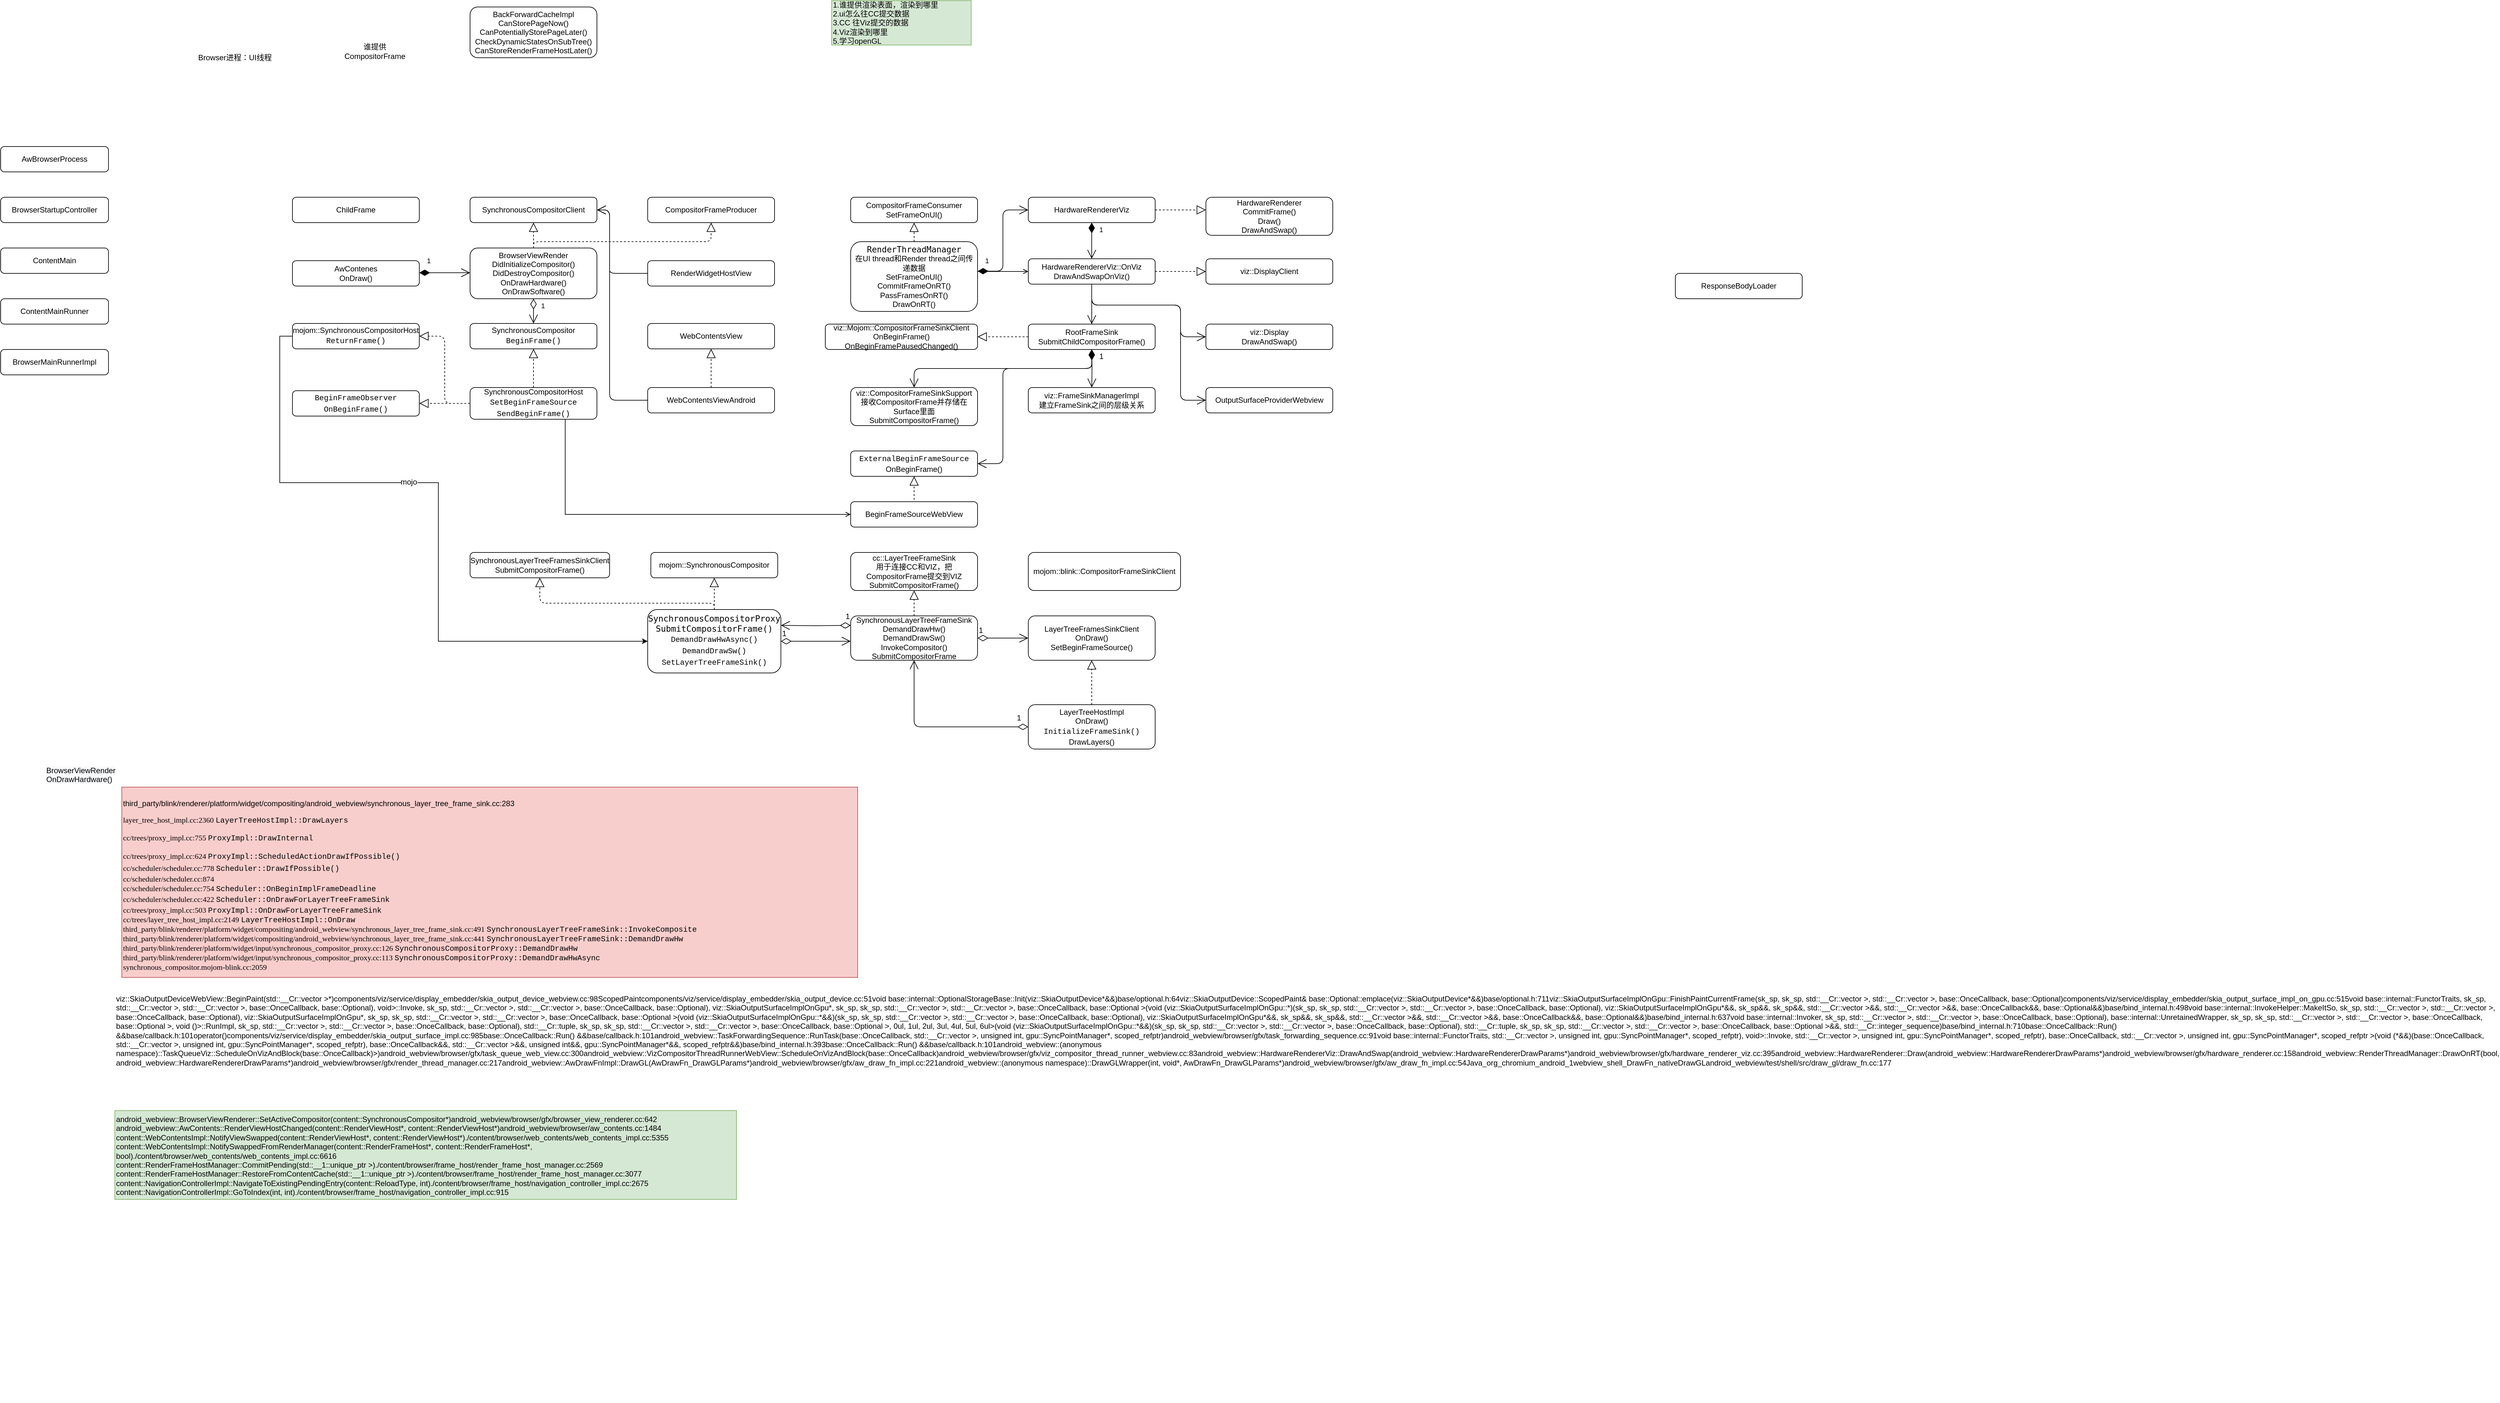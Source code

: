 <mxfile version="13.9.9" type="device" pages="2"><diagram id="DoIMg5aCyIzFrtVsE60O" name="第 1 页"><mxGraphModel dx="1773" dy="609" grid="1" gridSize="10" guides="1" tooltips="1" connect="1" arrows="1" fold="1" page="1" pageScale="1" pageWidth="827" pageHeight="1169" math="0" shadow="0"><root><mxCell id="0"/><mxCell id="1" parent="0"/><mxCell id="SENOgplTQbFifdJVFPq1-1" value="Browser进程：UI线程" style="text;html=1;resizable=0;autosize=1;align=center;verticalAlign=middle;points=[];fillColor=none;strokeColor=none;rounded=0;" parent="1" vertex="1"><mxGeometry x="284" y="170" width="130" height="20" as="geometry"/></mxCell><mxCell id="SENOgplTQbFifdJVFPq1-2" value="BrowserStartupController" style="rounded=1;whiteSpace=wrap;html=1;" parent="1" vertex="1"><mxGeometry x="-20" y="400" width="170" height="40" as="geometry"/></mxCell><mxCell id="SENOgplTQbFifdJVFPq1-3" value="AwBrowserProcess" style="rounded=1;whiteSpace=wrap;html=1;" parent="1" vertex="1"><mxGeometry x="-20" y="320" width="170" height="40" as="geometry"/></mxCell><mxCell id="SENOgplTQbFifdJVFPq1-4" value="ContentMain" style="rounded=1;whiteSpace=wrap;html=1;" parent="1" vertex="1"><mxGeometry x="-20" y="480" width="170" height="40" as="geometry"/></mxCell><mxCell id="SENOgplTQbFifdJVFPq1-5" value="ContentMainRunner" style="rounded=1;whiteSpace=wrap;html=1;" parent="1" vertex="1"><mxGeometry x="-20" y="560" width="170" height="40" as="geometry"/></mxCell><mxCell id="SENOgplTQbFifdJVFPq1-7" value="BrowserMainRunnerImpl" style="rounded=1;whiteSpace=wrap;html=1;" parent="1" vertex="1"><mxGeometry x="-20" y="640" width="170" height="40" as="geometry"/></mxCell><mxCell id="SENOgplTQbFifdJVFPq1-8" value="SynchronousCompositorClient" style="rounded=1;whiteSpace=wrap;html=1;" parent="1" vertex="1"><mxGeometry x="720" y="400" width="200" height="40" as="geometry"/></mxCell><mxCell id="SENOgplTQbFifdJVFPq1-76" style="edgeStyle=orthogonalEdgeStyle;rounded=0;orthogonalLoop=1;jettySize=auto;html=1;exitX=0.75;exitY=1;exitDx=0;exitDy=0;entryX=0;entryY=0.5;entryDx=0;entryDy=0;endArrow=open;endFill=0;fontSize=12;" parent="1" source="SENOgplTQbFifdJVFPq1-22" target="SENOgplTQbFifdJVFPq1-74" edge="1"><mxGeometry relative="1" as="geometry"/></mxCell><mxCell id="SENOgplTQbFifdJVFPq1-10" value="BrowserViewRender&lt;br&gt;DidInitializeCompositor()&lt;br&gt;DidDestroyCompositor()&lt;br&gt;OnDrawHardware()&lt;br&gt;OnDrawSoftware()" style="rounded=1;whiteSpace=wrap;html=1;" parent="1" vertex="1"><mxGeometry x="720" y="480" width="200" height="80" as="geometry"/></mxCell><mxCell id="SENOgplTQbFifdJVFPq1-11" value="CompositorFrameProducer" style="rounded=1;whiteSpace=wrap;html=1;" parent="1" vertex="1"><mxGeometry x="1000" y="400" width="200" height="40" as="geometry"/></mxCell><mxCell id="SENOgplTQbFifdJVFPq1-12" value="谁提供CompositorFrame" style="text;html=1;strokeColor=none;fillColor=none;align=center;verticalAlign=middle;whiteSpace=wrap;rounded=0;" parent="1" vertex="1"><mxGeometry x="550" y="160" width="40" height="20" as="geometry"/></mxCell><mxCell id="SENOgplTQbFifdJVFPq1-13" value="SynchronousCompositor&lt;br&gt;&lt;div style=&quot;font-family: &amp;#34;menlo&amp;#34; , &amp;#34;monaco&amp;#34; , &amp;#34;courier new&amp;#34; , monospace ; line-height: 18px&quot;&gt;BeginFrame()&lt;/div&gt;" style="rounded=1;whiteSpace=wrap;html=1;" parent="1" vertex="1"><mxGeometry x="720" y="599" width="200" height="40" as="geometry"/></mxCell><mxCell id="SENOgplTQbFifdJVFPq1-14" value="WebContentsView" style="rounded=1;whiteSpace=wrap;html=1;" parent="1" vertex="1"><mxGeometry x="1000" y="599" width="200" height="40" as="geometry"/></mxCell><mxCell id="SENOgplTQbFifdJVFPq1-15" value="WebContentsViewAndroid" style="rounded=1;whiteSpace=wrap;html=1;" parent="1" vertex="1"><mxGeometry x="1000" y="700" width="200" height="40" as="geometry"/></mxCell><mxCell id="SENOgplTQbFifdJVFPq1-16" value="" style="endArrow=block;dashed=1;endFill=0;endSize=12;html=1;exitX=0.5;exitY=0;exitDx=0;exitDy=0;entryX=0.5;entryY=1;entryDx=0;entryDy=0;" parent="1" source="SENOgplTQbFifdJVFPq1-10" target="SENOgplTQbFifdJVFPq1-8" edge="1"><mxGeometry width="160" relative="1" as="geometry"><mxPoint x="720" y="470" as="sourcePoint"/><mxPoint x="880" y="470" as="targetPoint"/></mxGeometry></mxCell><mxCell id="SENOgplTQbFifdJVFPq1-17" value="" style="endArrow=block;dashed=1;endFill=0;endSize=12;html=1;exitX=0.5;exitY=0;exitDx=0;exitDy=0;entryX=0.5;entryY=1;entryDx=0;entryDy=0;" parent="1" source="SENOgplTQbFifdJVFPq1-10" target="SENOgplTQbFifdJVFPq1-11" edge="1"><mxGeometry width="160" relative="1" as="geometry"><mxPoint x="830" y="510" as="sourcePoint"/><mxPoint x="830" y="450" as="targetPoint"/><Array as="points"><mxPoint x="820" y="470"/><mxPoint x="900" y="470"/><mxPoint x="1100" y="470"/></Array></mxGeometry></mxCell><mxCell id="SENOgplTQbFifdJVFPq1-18" value="RenderWidgetHostView" style="rounded=1;whiteSpace=wrap;html=1;" parent="1" vertex="1"><mxGeometry x="1000" y="500" width="200" height="40" as="geometry"/></mxCell><mxCell id="SENOgplTQbFifdJVFPq1-19" value="" style="endArrow=open;endFill=1;endSize=12;html=1;exitX=0;exitY=0.5;exitDx=0;exitDy=0;entryX=1;entryY=0.5;entryDx=0;entryDy=0;" parent="1" source="SENOgplTQbFifdJVFPq1-15" target="SENOgplTQbFifdJVFPq1-8" edge="1"><mxGeometry width="160" relative="1" as="geometry"><mxPoint x="720" y="510" as="sourcePoint"/><mxPoint x="880" y="510" as="targetPoint"/><Array as="points"><mxPoint x="940" y="720"/><mxPoint x="940" y="420"/></Array></mxGeometry></mxCell><mxCell id="SENOgplTQbFifdJVFPq1-20" value="" style="endArrow=open;endFill=1;endSize=12;html=1;exitX=0;exitY=0.5;exitDx=0;exitDy=0;entryX=1;entryY=0.5;entryDx=0;entryDy=0;" parent="1" source="SENOgplTQbFifdJVFPq1-18" target="SENOgplTQbFifdJVFPq1-8" edge="1"><mxGeometry width="160" relative="1" as="geometry"><mxPoint x="720" y="510" as="sourcePoint"/><mxPoint x="880" y="510" as="targetPoint"/><Array as="points"><mxPoint x="940" y="520"/><mxPoint x="940" y="510"/><mxPoint x="940" y="420"/></Array></mxGeometry></mxCell><mxCell id="SENOgplTQbFifdJVFPq1-22" value="SynchronousCompositorHost&lt;br&gt;&lt;div style=&quot;font-family: &amp;#34;menlo&amp;#34; , &amp;#34;monaco&amp;#34; , &amp;#34;courier new&amp;#34; , monospace ; line-height: 18px&quot;&gt;SetBeginFrameSource&lt;/div&gt;&lt;div style=&quot;font-family: &amp;#34;menlo&amp;#34; , &amp;#34;monaco&amp;#34; , &amp;#34;courier new&amp;#34; , monospace ; line-height: 18px&quot;&gt;&lt;div style=&quot;line-height: 18px&quot;&gt;SendBeginFrame()&lt;/div&gt;&lt;/div&gt;" style="rounded=1;whiteSpace=wrap;html=1;" parent="1" vertex="1"><mxGeometry x="720" y="700" width="200" height="50" as="geometry"/></mxCell><mxCell id="cYtGewRoBQOp6G4XjccO-24" style="edgeStyle=orthogonalEdgeStyle;rounded=0;orthogonalLoop=1;jettySize=auto;html=1;exitX=0;exitY=0.5;exitDx=0;exitDy=0;entryX=0;entryY=0.5;entryDx=0;entryDy=0;fontSize=12;fontColor=#000000;" parent="1" source="SENOgplTQbFifdJVFPq1-25" target="cYtGewRoBQOp6G4XjccO-4" edge="1"><mxGeometry relative="1" as="geometry"><Array as="points"><mxPoint x="420" y="619"/><mxPoint x="420" y="850"/><mxPoint x="670" y="850"/><mxPoint x="670" y="1100"/></Array></mxGeometry></mxCell><mxCell id="cYtGewRoBQOp6G4XjccO-25" value="mojo" style="edgeLabel;html=1;align=center;verticalAlign=middle;resizable=0;points=[];fontSize=12;fontColor=#000000;" parent="cYtGewRoBQOp6G4XjccO-24" vertex="1" connectable="0"><mxGeometry x="-0.161" y="1" relative="1" as="geometry"><mxPoint as="offset"/></mxGeometry></mxCell><mxCell id="SENOgplTQbFifdJVFPq1-25" value="mojom::SynchronousCompositorHost&lt;br&gt;&lt;div style=&quot;font-family: menlo, monaco, &amp;quot;courier new&amp;quot;, monospace; line-height: 18px;&quot;&gt;&lt;span style=&quot;&quot;&gt;ReturnFrame()&lt;/span&gt;&lt;/div&gt;" style="rounded=1;whiteSpace=wrap;html=1;labelBackgroundColor=none;" parent="1" vertex="1"><mxGeometry x="440" y="599" width="200" height="40" as="geometry"/></mxCell><mxCell id="SENOgplTQbFifdJVFPq1-26" value="" style="endArrow=block;dashed=1;endFill=0;endSize=12;html=1;exitX=0;exitY=0.5;exitDx=0;exitDy=0;entryX=1;entryY=0.5;entryDx=0;entryDy=0;" parent="1" source="SENOgplTQbFifdJVFPq1-22" target="SENOgplTQbFifdJVFPq1-25" edge="1"><mxGeometry width="160" relative="1" as="geometry"><mxPoint x="820" y="780" as="sourcePoint"/><mxPoint x="820" y="700" as="targetPoint"/><Array as="points"><mxPoint x="680" y="725"/><mxPoint x="680" y="619"/></Array></mxGeometry></mxCell><mxCell id="SENOgplTQbFifdJVFPq1-27" value="AwContenes&lt;br&gt;OnDraw()" style="rounded=1;whiteSpace=wrap;html=1;" parent="1" vertex="1"><mxGeometry x="440" y="500" width="200" height="40" as="geometry"/></mxCell><mxCell id="SENOgplTQbFifdJVFPq1-28" value="1" style="endArrow=open;html=1;endSize=12;startArrow=diamondThin;startSize=14;startFill=1;edgeStyle=orthogonalEdgeStyle;align=left;verticalAlign=bottom;entryX=0;entryY=0.5;entryDx=0;entryDy=0;" parent="1" edge="1"><mxGeometry x="-0.75" y="10" relative="1" as="geometry"><mxPoint x="640" y="519" as="sourcePoint"/><mxPoint x="720" y="519" as="targetPoint"/><mxPoint as="offset"/></mxGeometry></mxCell><mxCell id="SENOgplTQbFifdJVFPq1-29" value="" style="endArrow=block;dashed=1;endFill=0;endSize=12;html=1;exitX=0.5;exitY=0;exitDx=0;exitDy=0;entryX=0.5;entryY=1;entryDx=0;entryDy=0;" parent="1" source="SENOgplTQbFifdJVFPq1-15" target="SENOgplTQbFifdJVFPq1-14" edge="1"><mxGeometry width="160" relative="1" as="geometry"><mxPoint x="760" y="570" as="sourcePoint"/><mxPoint x="920" y="570" as="targetPoint"/></mxGeometry></mxCell><mxCell id="SENOgplTQbFifdJVFPq1-32" value="1" style="endArrow=open;html=1;endSize=12;startArrow=diamondThin;startSize=14;startFill=0;edgeStyle=orthogonalEdgeStyle;align=left;verticalAlign=bottom;exitX=0.5;exitY=1;exitDx=0;exitDy=0;" parent="1" source="SENOgplTQbFifdJVFPq1-10" target="SENOgplTQbFifdJVFPq1-13" edge="1"><mxGeometry x="0.026" y="10" relative="1" as="geometry"><mxPoint x="760" y="650" as="sourcePoint"/><mxPoint x="920" y="650" as="targetPoint"/><mxPoint as="offset"/></mxGeometry></mxCell><mxCell id="SENOgplTQbFifdJVFPq1-34" value="HardwareRenderer&lt;br&gt;CommitFrame()&lt;br&gt;Draw()&lt;br&gt;DrawAndSwap()" style="rounded=1;whiteSpace=wrap;html=1;" parent="1" vertex="1"><mxGeometry x="1880" y="400" width="200" height="60" as="geometry"/></mxCell><mxCell id="SENOgplTQbFifdJVFPq1-35" value="HardwareRendererViz" style="rounded=1;whiteSpace=wrap;html=1;" parent="1" vertex="1"><mxGeometry x="1600" y="400" width="200" height="40" as="geometry"/></mxCell><mxCell id="SENOgplTQbFifdJVFPq1-37" value="" style="endArrow=block;dashed=1;endFill=0;endSize=12;html=1;exitX=1;exitY=0.5;exitDx=0;exitDy=0;entryX=0;entryY=0.333;entryDx=0;entryDy=0;entryPerimeter=0;" parent="1" source="SENOgplTQbFifdJVFPq1-35" target="SENOgplTQbFifdJVFPq1-34" edge="1"><mxGeometry width="160" relative="1" as="geometry"><mxPoint x="1640" y="259" as="sourcePoint"/><mxPoint x="1870" y="424" as="targetPoint"/></mxGeometry></mxCell><mxCell id="SENOgplTQbFifdJVFPq1-38" value="ChildFrame" style="rounded=1;whiteSpace=wrap;html=1;" parent="1" vertex="1"><mxGeometry x="440" y="400" width="200" height="40" as="geometry"/></mxCell><mxCell id="SENOgplTQbFifdJVFPq1-58" style="edgeStyle=orthogonalEdgeStyle;rounded=1;orthogonalLoop=1;jettySize=auto;html=1;exitX=0.5;exitY=1;exitDx=0;exitDy=0;entryX=0.5;entryY=0;entryDx=0;entryDy=0;endArrow=open;endFill=1;endSize=12;" parent="1" source="SENOgplTQbFifdJVFPq1-39" target="SENOgplTQbFifdJVFPq1-44" edge="1"><mxGeometry relative="1" as="geometry"/></mxCell><mxCell id="SENOgplTQbFifdJVFPq1-62" style="edgeStyle=orthogonalEdgeStyle;rounded=1;orthogonalLoop=1;jettySize=auto;html=1;exitX=0.5;exitY=1;exitDx=0;exitDy=0;entryX=0;entryY=0.5;entryDx=0;entryDy=0;endArrow=open;endFill=1;endSize=12;" parent="1" source="SENOgplTQbFifdJVFPq1-39" target="SENOgplTQbFifdJVFPq1-61" edge="1"><mxGeometry relative="1" as="geometry"><Array as="points"><mxPoint x="1700" y="570"/><mxPoint x="1840" y="570"/><mxPoint x="1840" y="720"/></Array></mxGeometry></mxCell><mxCell id="SENOgplTQbFifdJVFPq1-39" value="HardwareRendererViz::OnViz&lt;br&gt;DrawAndSwapOnViz()" style="rounded=1;whiteSpace=wrap;html=1;" parent="1" vertex="1"><mxGeometry x="1600" y="497" width="200" height="40" as="geometry"/></mxCell><mxCell id="SENOgplTQbFifdJVFPq1-40" value="viz::DisplayClient" style="rounded=1;whiteSpace=wrap;html=1;" parent="1" vertex="1"><mxGeometry x="1880" y="497" width="200" height="40" as="geometry"/></mxCell><mxCell id="SENOgplTQbFifdJVFPq1-41" value="" style="endArrow=block;dashed=1;endFill=0;endSize=12;html=1;entryX=0;entryY=0.5;entryDx=0;entryDy=0;" parent="1" source="SENOgplTQbFifdJVFPq1-39" target="SENOgplTQbFifdJVFPq1-40" edge="1"><mxGeometry width="160" relative="1" as="geometry"><mxPoint x="1600" y="459" as="sourcePoint"/><mxPoint x="1760" y="459" as="targetPoint"/></mxGeometry></mxCell><mxCell id="SENOgplTQbFifdJVFPq1-42" value="viz::Display&lt;br&gt;DrawAndSwap()" style="rounded=1;whiteSpace=wrap;html=1;" parent="1" vertex="1"><mxGeometry x="1880" y="600" width="200" height="40" as="geometry"/></mxCell><mxCell id="SENOgplTQbFifdJVFPq1-43" value="viz::Mojom::CompositorFrameSinkClient&lt;br&gt;OnBeginFrame()&lt;br&gt;OnBeginFramePausedChanged()" style="rounded=1;whiteSpace=wrap;html=1;" parent="1" vertex="1"><mxGeometry x="1280" y="600" width="240" height="40" as="geometry"/></mxCell><mxCell id="SENOgplTQbFifdJVFPq1-44" value="RootFrameSink&lt;br&gt;SubmitChildCompositorFrame()" style="rounded=1;whiteSpace=wrap;html=1;" parent="1" vertex="1"><mxGeometry x="1600" y="600" width="200" height="40" as="geometry"/></mxCell><mxCell id="SENOgplTQbFifdJVFPq1-46" value="" style="endArrow=block;dashed=1;endFill=0;endSize=12;html=1;exitX=0;exitY=0.5;exitDx=0;exitDy=0;entryX=1;entryY=0.5;entryDx=0;entryDy=0;" parent="1" source="SENOgplTQbFifdJVFPq1-44" target="SENOgplTQbFifdJVFPq1-43" edge="1"><mxGeometry width="160" relative="1" as="geometry"><mxPoint x="1600" y="529" as="sourcePoint"/><mxPoint x="1760" y="529" as="targetPoint"/></mxGeometry></mxCell><mxCell id="SENOgplTQbFifdJVFPq1-50" value="viz::CompositorFrameSinkSupport&lt;br&gt;接收CompositorFrame并存储在Surface里面&lt;br&gt;SubmitCompositorFrame()" style="rounded=1;whiteSpace=wrap;html=1;" parent="1" vertex="1"><mxGeometry x="1320" y="700" width="200" height="60" as="geometry"/></mxCell><mxCell id="SENOgplTQbFifdJVFPq1-53" value="" style="endArrow=open;html=1;endSize=12;startArrow=diamondThin;startSize=14;startFill=1;edgeStyle=orthogonalEdgeStyle;align=left;verticalAlign=bottom;exitX=0.5;exitY=1;exitDx=0;exitDy=0;entryX=0.5;entryY=0;entryDx=0;entryDy=0;" parent="1" source="SENOgplTQbFifdJVFPq1-44" target="SENOgplTQbFifdJVFPq1-50" edge="1"><mxGeometry x="-0.941" y="20" relative="1" as="geometry"><mxPoint x="1660" y="569" as="sourcePoint"/><mxPoint x="1820" y="569" as="targetPoint"/><Array as="points"><mxPoint x="1700" y="670"/><mxPoint x="1420" y="670"/></Array><mxPoint as="offset"/></mxGeometry></mxCell><mxCell id="SENOgplTQbFifdJVFPq1-54" value="viz::FrameSinkManagerImpl&lt;br&gt;建立FrameSink之间的层级关系" style="rounded=1;whiteSpace=wrap;html=1;" parent="1" vertex="1"><mxGeometry x="1600" y="700" width="200" height="40" as="geometry"/></mxCell><mxCell id="SENOgplTQbFifdJVFPq1-59" style="edgeStyle=orthogonalEdgeStyle;rounded=1;orthogonalLoop=1;jettySize=auto;html=1;exitX=0.5;exitY=1;exitDx=0;exitDy=0;entryX=0;entryY=0.5;entryDx=0;entryDy=0;endArrow=open;endFill=1;endSize=12;" parent="1" source="SENOgplTQbFifdJVFPq1-39" target="SENOgplTQbFifdJVFPq1-42" edge="1"><mxGeometry relative="1" as="geometry"><mxPoint x="1710" y="569" as="sourcePoint"/><mxPoint x="1710" y="649" as="targetPoint"/><Array as="points"><mxPoint x="1700" y="570"/><mxPoint x="1840" y="570"/><mxPoint x="1840" y="620"/></Array></mxGeometry></mxCell><mxCell id="SENOgplTQbFifdJVFPq1-61" value="OutputSurfaceProviderWebview" style="rounded=1;whiteSpace=wrap;html=1;" parent="1" vertex="1"><mxGeometry x="1880" y="700" width="200" height="40" as="geometry"/></mxCell><mxCell id="SENOgplTQbFifdJVFPq1-63" value="1" style="endArrow=open;html=1;endSize=12;startArrow=diamondThin;startSize=14;startFill=1;edgeStyle=orthogonalEdgeStyle;align=left;verticalAlign=bottom;exitX=0.5;exitY=1;exitDx=0;exitDy=0;entryX=0.5;entryY=0;entryDx=0;entryDy=0;" parent="1" source="SENOgplTQbFifdJVFPq1-35" target="SENOgplTQbFifdJVFPq1-39" edge="1"><mxGeometry x="-0.298" y="10" relative="1" as="geometry"><mxPoint x="1480" y="615" as="sourcePoint"/><mxPoint x="1700" y="490" as="targetPoint"/><mxPoint as="offset"/></mxGeometry></mxCell><mxCell id="SENOgplTQbFifdJVFPq1-64" value="&lt;font style=&quot;font-size: 12px&quot;&gt;CompositorFrameConsumer&lt;br&gt;SetFrameOnUI()&lt;br&gt;&lt;/font&gt;" style="rounded=1;whiteSpace=wrap;html=1;fontStyle=0;fontSize=12;" parent="1" vertex="1"><mxGeometry x="1320" y="400" width="200" height="40" as="geometry"/></mxCell><mxCell id="SENOgplTQbFifdJVFPq1-70" value="" style="edgeStyle=orthogonalEdgeStyle;rounded=0;orthogonalLoop=1;jettySize=auto;html=1;endArrow=open;endFill=0;fontSize=12;" parent="1" source="SENOgplTQbFifdJVFPq1-66" target="SENOgplTQbFifdJVFPq1-39" edge="1"><mxGeometry relative="1" as="geometry"><Array as="points"><mxPoint x="1540" y="517"/><mxPoint x="1540" y="517"/></Array></mxGeometry></mxCell><mxCell id="SENOgplTQbFifdJVFPq1-66" value="&lt;a class=&quot;semantic-decoration&quot; href=&quot;https://source.chromium.org/chromium/chromium/src/+/master:android_webview/browser/gfx/render_thread_manager.h;drc=d81c5852498699fe3cd812e78d31c77c28e29281;bpv=1;bpt=1;l=29?gsn=RenderThreadManager&amp;amp;gs=kythe%3A%2F%2Fchromium.googlesource.com%2Fchromium%2Fsrc%3Flang%3Dc%252B%252B%3Fpath%3Dsrc%2Fandroid_webview%2Fbrowser%2Fgfx%2Fhardware_renderer.h%23JYAjdqVb60wM7nND_1ULR3AvtoJYiQ-9clk8nOx-0GA&amp;amp;gs=kythe%3A%2F%2Fchromium.googlesource.com%2Fchromium%2Fsrc%3Flang%3Dc%252B%252B%3Fpath%3Dsrc%2Fandroid_webview%2Fbrowser%2Fgfx%2Frender_thread_manager.h%23diUCV_uFhaUhs2kVLebOdPYKob3J1YdzlJU_yPUrMH0&amp;amp;gs=kythe%3A%2F%2Fchromium.googlesource.com%2Fchromium%2Fsrc%3Flang%3Dc%252B%252B%3Fpath%3Dsrc%2Fandroid_webview%2Fbrowser%2Fgfx%2Ftest%2Ffake_window.h%23ZPdLnTWEmZLSSk2zu_DjiVDqwKbTOPj13tfYt8Z49Uc&quot; style=&quot;margin: 0px ; padding: 0px ; box-sizing: border-box ; border-color: rgba(0 , 0 , 0 , 0.12) ; color: inherit ; text-decoration: none ; font-family: monospace ; font-size: medium ; font-style: normal ; font-weight: 400 ; letter-spacing: normal ; text-indent: 0px ; text-transform: none ; word-spacing: 0px&quot;&gt;RenderThreadManager&lt;/a&gt;&lt;br&gt;在UI thread和Render thread之间传递数据&lt;br&gt;SetFrameOnUI()&lt;br&gt;CommitFrameOnRT()&lt;br&gt;PassFramesOnRT()&lt;br&gt;DrawOnRT()" style="rounded=1;whiteSpace=wrap;html=1;" parent="1" vertex="1"><mxGeometry x="1320" y="470" width="200" height="110" as="geometry"/></mxCell><mxCell id="SENOgplTQbFifdJVFPq1-67" value="" style="endArrow=block;dashed=1;endFill=0;endSize=12;html=1;fontSize=12;exitX=0.5;exitY=0;exitDx=0;exitDy=0;" parent="1" source="SENOgplTQbFifdJVFPq1-66" target="SENOgplTQbFifdJVFPq1-64" edge="1"><mxGeometry width="160" relative="1" as="geometry"><mxPoint x="1280" y="640" as="sourcePoint"/><mxPoint x="1440" y="640" as="targetPoint"/></mxGeometry></mxCell><mxCell id="SENOgplTQbFifdJVFPq1-68" value="1" style="endArrow=open;html=1;endSize=12;startArrow=diamondThin;startSize=14;startFill=1;edgeStyle=orthogonalEdgeStyle;align=left;verticalAlign=bottom;exitX=1.001;exitY=0.423;exitDx=0;exitDy=0;entryX=0;entryY=0.5;entryDx=0;entryDy=0;exitPerimeter=0;" parent="1" source="SENOgplTQbFifdJVFPq1-66" target="SENOgplTQbFifdJVFPq1-35" edge="1"><mxGeometry x="-0.888" y="8" relative="1" as="geometry"><mxPoint x="1710" y="450" as="sourcePoint"/><mxPoint x="1710" y="530" as="targetPoint"/><mxPoint as="offset"/></mxGeometry></mxCell><mxCell id="SENOgplTQbFifdJVFPq1-69" value="1" style="endArrow=open;html=1;endSize=12;startArrow=diamondThin;startSize=14;startFill=1;edgeStyle=orthogonalEdgeStyle;align=left;verticalAlign=bottom;fontSize=12;" parent="1" target="SENOgplTQbFifdJVFPq1-54" edge="1"><mxGeometry x="-0.333" y="10" relative="1" as="geometry"><mxPoint x="1700" y="640" as="sourcePoint"/><mxPoint x="1660" y="580" as="targetPoint"/><mxPoint as="offset"/></mxGeometry></mxCell><mxCell id="SENOgplTQbFifdJVFPq1-71" value="&lt;div style=&quot;font-family: &amp;#34;menlo&amp;#34; , &amp;#34;monaco&amp;#34; , &amp;#34;courier new&amp;#34; , monospace ; line-height: 18px&quot;&gt;ExternalBeginFrameSource&lt;/div&gt;OnBeginFrame()" style="rounded=1;whiteSpace=wrap;html=1;" parent="1" vertex="1"><mxGeometry x="1320" y="800" width="200" height="40" as="geometry"/></mxCell><mxCell id="SENOgplTQbFifdJVFPq1-73" value="1" style="endArrow=open;html=1;endSize=12;startArrow=diamondThin;startSize=14;startFill=1;edgeStyle=orthogonalEdgeStyle;align=left;verticalAlign=bottom;fontSize=12;exitX=0.5;exitY=1;exitDx=0;exitDy=0;entryX=1;entryY=0.5;entryDx=0;entryDy=0;" parent="1" source="SENOgplTQbFifdJVFPq1-44" target="SENOgplTQbFifdJVFPq1-71" edge="1"><mxGeometry x="-0.889" y="10" relative="1" as="geometry"><mxPoint x="1300" y="700" as="sourcePoint"/><mxPoint x="1460" y="700" as="targetPoint"/><Array as="points"><mxPoint x="1700" y="670"/><mxPoint x="1560" y="670"/><mxPoint x="1560" y="820"/></Array><mxPoint as="offset"/></mxGeometry></mxCell><mxCell id="SENOgplTQbFifdJVFPq1-74" value="BeginFrameSourceWebView" style="rounded=1;whiteSpace=wrap;html=1;" parent="1" vertex="1"><mxGeometry x="1320" y="880" width="200" height="40" as="geometry"/></mxCell><mxCell id="SENOgplTQbFifdJVFPq1-75" value="" style="endArrow=block;dashed=1;endFill=0;endSize=12;html=1;fontSize=12;entryX=0.5;entryY=1;entryDx=0;entryDy=0;" parent="1" target="SENOgplTQbFifdJVFPq1-71" edge="1"><mxGeometry width="160" relative="1" as="geometry"><mxPoint x="1420" y="877" as="sourcePoint"/><mxPoint x="1490" y="720" as="targetPoint"/></mxGeometry></mxCell><mxCell id="SENOgplTQbFifdJVFPq1-78" value="&lt;div style=&quot;font-family: &amp;#34;menlo&amp;#34; , &amp;#34;monaco&amp;#34; , &amp;#34;courier new&amp;#34; , monospace ; line-height: 18px&quot;&gt;BeginFrameObserver&lt;/div&gt;&lt;div style=&quot;font-family: &amp;#34;menlo&amp;#34; , &amp;#34;monaco&amp;#34; , &amp;#34;courier new&amp;#34; , monospace ; line-height: 18px&quot;&gt;&lt;div style=&quot;line-height: 18px&quot;&gt;OnBeginFrame()&lt;/div&gt;&lt;/div&gt;" style="rounded=1;whiteSpace=wrap;html=1;" parent="1" vertex="1"><mxGeometry x="440" y="705" width="200" height="40" as="geometry"/></mxCell><mxCell id="SENOgplTQbFifdJVFPq1-82" value="" style="endArrow=block;dashed=1;endFill=0;endSize=12;html=1;exitX=0;exitY=0.5;exitDx=0;exitDy=0;entryX=1;entryY=0.5;entryDx=0;entryDy=0;" parent="1" source="SENOgplTQbFifdJVFPq1-22" target="SENOgplTQbFifdJVFPq1-78" edge="1"><mxGeometry width="160" relative="1" as="geometry"><mxPoint x="1110" y="710" as="sourcePoint"/><mxPoint x="1110" y="649" as="targetPoint"/></mxGeometry></mxCell><mxCell id="SENOgplTQbFifdJVFPq1-83" value="" style="endArrow=block;dashed=1;endFill=0;endSize=12;html=1;fontSize=12;exitX=0.5;exitY=0;exitDx=0;exitDy=0;entryX=0.5;entryY=1;entryDx=0;entryDy=0;" parent="1" source="SENOgplTQbFifdJVFPq1-22" target="SENOgplTQbFifdJVFPq1-13" edge="1"><mxGeometry width="160" relative="1" as="geometry"><mxPoint x="870" y="750" as="sourcePoint"/><mxPoint x="1030" y="750" as="targetPoint"/></mxGeometry></mxCell><mxCell id="h6oa_M6igX4ITCCwjZMt-1" value="1.谁提供渲染表面，渲染到哪里&lt;br&gt;&lt;div&gt;&lt;span&gt;2.ui怎么往CC提交数据&lt;/span&gt;&lt;/div&gt;&lt;div&gt;&lt;span&gt;3.CC 往Viz提交的数据&lt;/span&gt;&lt;/div&gt;&lt;div&gt;&lt;span&gt;4.Viz渲染到哪里&lt;/span&gt;&lt;/div&gt;&lt;div&gt;5.学习openGL&lt;/div&gt;" style="text;html=1;strokeColor=#82b366;fillColor=#d5e8d4;align=left;verticalAlign=middle;whiteSpace=wrap;rounded=0;" parent="1" vertex="1"><mxGeometry x="1290" y="90" width="220" height="70" as="geometry"/></mxCell><mxCell id="cYtGewRoBQOp6G4XjccO-2" value="&lt;span style=&quot;color: rgb(0 , 0 , 0) ; font-family: &amp;#34;helvetica&amp;#34; ; font-size: 12px ; font-style: normal ; font-weight: 400 ; letter-spacing: normal ; text-align: center ; text-indent: 0px ; text-transform: none ; word-spacing: 0px ; background-color: rgb(248 , 249 , 250) ; display: inline ; float: none&quot;&gt;BrowserViewRender&lt;br&gt;OnDrawHardware()&lt;br&gt;&lt;br&gt;&lt;/span&gt;" style="text;whiteSpace=wrap;html=1;" parent="1" vertex="1"><mxGeometry x="50" y="1290" width="130" height="30" as="geometry"/></mxCell><mxCell id="cYtGewRoBQOp6G4XjccO-4" value="&lt;span style=&quot;font-family: &amp;quot;source code pro&amp;quot; , monospace ; font-size: 13.333px&quot;&gt;SynchronousCompositorProxy&lt;br&gt;SubmitCompositorFrame()&lt;br&gt;&lt;/span&gt;&lt;div style=&quot;font-family: &amp;quot;menlo&amp;quot; , &amp;quot;monaco&amp;quot; , &amp;quot;courier new&amp;quot; , monospace ; line-height: 18px&quot;&gt;DemandDrawHwAsync()&lt;/div&gt;&lt;div style=&quot;font-family: &amp;quot;menlo&amp;quot; , &amp;quot;monaco&amp;quot; , &amp;quot;courier new&amp;quot; , monospace ; line-height: 18px&quot;&gt;DemandDrawSw()&lt;/div&gt;&lt;div style=&quot;font-family: menlo, monaco, &amp;quot;courier new&amp;quot;, monospace; line-height: 18px;&quot;&gt;&lt;span style=&quot;&quot;&gt;SetLayerTreeFrameSink()&lt;/span&gt;&lt;/div&gt;" style="rounded=1;whiteSpace=wrap;html=1;verticalAlign=top;labelBackgroundColor=none;" parent="1" vertex="1"><mxGeometry x="1000" y="1050" width="210" height="100" as="geometry"/></mxCell><mxCell id="cYtGewRoBQOp6G4XjccO-5" value="mojom::SynchronousCompositor" style="rounded=1;whiteSpace=wrap;html=1;" parent="1" vertex="1"><mxGeometry x="1005" y="960" width="200" height="40" as="geometry"/></mxCell><mxCell id="cYtGewRoBQOp6G4XjccO-6" value="" style="endArrow=block;dashed=1;endFill=0;endSize=12;html=1;exitX=0.5;exitY=0;exitDx=0;exitDy=0;entryX=0.5;entryY=1;entryDx=0;entryDy=0;" parent="1" source="cYtGewRoBQOp6G4XjccO-4" target="cYtGewRoBQOp6G4XjccO-5" edge="1"><mxGeometry width="160" relative="1" as="geometry"><mxPoint x="930" y="810" as="sourcePoint"/><mxPoint x="1090" y="810" as="targetPoint"/></mxGeometry></mxCell><mxCell id="cYtGewRoBQOp6G4XjccO-8" value="SynchronousLayerTreeFrameSink&lt;br&gt;DemandDrawHw()&lt;br&gt;DemandDrawSw()&lt;br&gt;InvokeCompositor()&lt;br&gt;SubmitCompositorFrame" style="rounded=1;whiteSpace=wrap;html=1;" parent="1" vertex="1"><mxGeometry x="1320" y="1060" width="200" height="70" as="geometry"/></mxCell><mxCell id="cYtGewRoBQOp6G4XjccO-9" value="cc::LayerTreeFrameSink&lt;br&gt;用于连接CC和VIZ，把CompositorFrame提交到VIZ&lt;br&gt;SubmitCompositorFrame()" style="rounded=1;whiteSpace=wrap;html=1;" parent="1" vertex="1"><mxGeometry x="1320" y="960" width="200" height="60" as="geometry"/></mxCell><mxCell id="cYtGewRoBQOp6G4XjccO-10" value="mojom::blink::CompositorFrameSinkClient" style="rounded=1;whiteSpace=wrap;html=1;" parent="1" vertex="1"><mxGeometry x="1600" y="960" width="240" height="60" as="geometry"/></mxCell><mxCell id="cYtGewRoBQOp6G4XjccO-11" value="LayerTreeFramesSinkClient&lt;br&gt;OnDraw()&lt;br&gt;SetBeginFrameSource()" style="rounded=1;whiteSpace=wrap;html=1;" parent="1" vertex="1"><mxGeometry x="1600" y="1060" width="200" height="70" as="geometry"/></mxCell><mxCell id="cYtGewRoBQOp6G4XjccO-12" value="LayerTreeHostImpl&lt;br&gt;OnDraw()&lt;br&gt;&lt;div style=&quot;font-family: menlo, monaco, &amp;quot;courier new&amp;quot;, monospace; line-height: 18px;&quot;&gt;&lt;span style=&quot;&quot;&gt;InitializeFrameSink()&lt;/span&gt;&lt;/div&gt;DrawLayers()" style="rounded=1;whiteSpace=wrap;html=1;labelBackgroundColor=none;" parent="1" vertex="1"><mxGeometry x="1600" y="1200" width="200" height="70" as="geometry"/></mxCell><mxCell id="cYtGewRoBQOp6G4XjccO-13" value="" style="endArrow=block;dashed=1;endFill=0;endSize=12;html=1;exitX=0.5;exitY=0;exitDx=0;exitDy=0;entryX=0.5;entryY=1;entryDx=0;entryDy=0;" parent="1" source="cYtGewRoBQOp6G4XjccO-8" target="cYtGewRoBQOp6G4XjccO-9" edge="1"><mxGeometry width="160" relative="1" as="geometry"><mxPoint x="1370" y="1020" as="sourcePoint"/><mxPoint x="1530" y="1020" as="targetPoint"/></mxGeometry></mxCell><mxCell id="cYtGewRoBQOp6G4XjccO-15" value="SynchronousLayerTreeFramesSinkClient&lt;br&gt;SubmitCompositorFrame()" style="rounded=1;whiteSpace=wrap;html=1;" parent="1" vertex="1"><mxGeometry x="720" y="960" width="220" height="40" as="geometry"/></mxCell><mxCell id="cYtGewRoBQOp6G4XjccO-16" value="" style="endArrow=block;dashed=1;endFill=0;endSize=12;html=1;exitX=0.5;exitY=0;exitDx=0;exitDy=0;entryX=0.5;entryY=1;entryDx=0;entryDy=0;" parent="1" source="cYtGewRoBQOp6G4XjccO-4" target="cYtGewRoBQOp6G4XjccO-15" edge="1"><mxGeometry width="160" relative="1" as="geometry"><mxPoint x="1120" y="1070" as="sourcePoint"/><mxPoint x="1120" y="1020" as="targetPoint"/><Array as="points"><mxPoint x="1105" y="1040"/><mxPoint x="830" y="1040"/></Array></mxGeometry></mxCell><mxCell id="cYtGewRoBQOp6G4XjccO-17" value="&lt;p class=&quot;p1&quot; style=&quot;font-size: 12px;&quot;&gt;&lt;span class=&quot;s1&quot; style=&quot;font-size: 12px;&quot;&gt;third_party/blink/renderer/platform/widget/compositing/android_webview/synchronous_layer_tree_frame_sink.cc:283&lt;/span&gt;&lt;/p&gt;&lt;p class=&quot;p1&quot; style=&quot;font-size: 12px;&quot;&gt;&lt;span class=&quot;s1&quot; style=&quot;font-family: monaco; font-size: 12px;&quot;&gt;layer_tree_host_impl.cc:2360&amp;nbsp;&lt;/span&gt;&lt;span style=&quot;font-family: menlo, monaco, &amp;quot;courier new&amp;quot;, monospace; font-size: 12px;&quot;&gt;LayerTreeHostImpl&lt;/span&gt;&lt;span style=&quot;font-family: menlo, monaco, &amp;quot;courier new&amp;quot;, monospace; font-size: 12px;&quot;&gt;::&lt;/span&gt;&lt;span style=&quot;font-family: menlo, monaco, &amp;quot;courier new&amp;quot;, monospace; font-size: 12px;&quot;&gt;DrawLayers&lt;/span&gt;&lt;/p&gt;&lt;p class=&quot;p1&quot; style=&quot;font-size: 12px;&quot;&gt;&lt;span class=&quot;s1&quot; style=&quot;font-family: monaco; font-size: 12px;&quot;&gt;cc/trees/proxy_impl.cc:755&amp;nbsp;&lt;/span&gt;&lt;span style=&quot;font-family: menlo, monaco, &amp;quot;courier new&amp;quot;, monospace; font-size: 12px;&quot;&gt;ProxyImpl&lt;/span&gt;&lt;span style=&quot;font-family: menlo, monaco, &amp;quot;courier new&amp;quot;, monospace; font-size: 12px;&quot;&gt;::&lt;/span&gt;&lt;span style=&quot;font-family: menlo, monaco, &amp;quot;courier new&amp;quot;, monospace; font-size: 12px;&quot;&gt;DrawInternal&lt;/span&gt;&lt;/p&gt;&lt;div style=&quot;font-family: menlo, monaco, &amp;quot;courier new&amp;quot;, monospace; line-height: 18px; font-size: 12px;&quot;&gt;&lt;span style=&quot;font-family: monaco; font-size: 12px;&quot;&gt;cc/trees/proxy_impl.cc:624&amp;nbsp;&lt;/span&gt;ProxyImpl::ScheduledActionDrawIfPossible()&lt;/div&gt;&lt;p class=&quot;p1&quot; style=&quot;margin: 0px; font-stretch: normal; font-size: 12px; line-height: normal; font-family: monaco;&quot;&gt;&lt;span class=&quot;s1&quot; style=&quot;font-size: 12px;&quot;&gt;&lt;/span&gt;&lt;/p&gt;&lt;div style=&quot;font-family: menlo, monaco, &amp;quot;courier new&amp;quot;, monospace; line-height: 18px; font-size: 12px;&quot;&gt;&lt;div style=&quot;line-height: 18px; font-size: 12px;&quot;&gt;&lt;span style=&quot;font-family: monaco; font-size: 12px;&quot;&gt;cc/scheduler/scheduler.cc:778&amp;nbsp;&lt;/span&gt;Scheduler::DrawIfPossible()&lt;/div&gt;&lt;div style=&quot;line-height: 18px; font-size: 12px;&quot;&gt;&lt;p class=&quot;p1&quot; style=&quot;margin: 0px; font-stretch: normal; font-size: 12px; line-height: normal; font-family: monaco;&quot;&gt;&lt;span class=&quot;s1&quot; style=&quot;font-size: 12px;&quot;&gt;cc/scheduler/scheduler.cc:874&amp;nbsp;&lt;/span&gt;&lt;/p&gt;&lt;p class=&quot;p1&quot; style=&quot;margin: 0px; font-stretch: normal; font-size: 12px; line-height: normal; font-family: monaco;&quot;&gt;&lt;span class=&quot;s1&quot; style=&quot;font-size: 12px;&quot;&gt;&lt;/span&gt;&lt;/p&gt;&lt;p class=&quot;p1&quot; style=&quot;margin: 0px; font-stretch: normal; font-size: 12px; line-height: normal; font-family: monaco;&quot;&gt;&lt;span class=&quot;s1&quot; style=&quot;font-size: 12px;&quot;&gt;cc/scheduler/scheduler.cc:754&amp;nbsp;&lt;/span&gt;&lt;span style=&quot;font-family: menlo, monaco, &amp;quot;courier new&amp;quot;, monospace; font-size: 12px;&quot;&gt;Scheduler&lt;/span&gt;&lt;span style=&quot;font-family: menlo, monaco, &amp;quot;courier new&amp;quot;, monospace; font-size: 12px;&quot;&gt;::&lt;/span&gt;&lt;span style=&quot;font-family: menlo, monaco, &amp;quot;courier new&amp;quot;, monospace; font-size: 12px;&quot;&gt;OnBeginImplFrameDeadline&lt;/span&gt;&lt;/p&gt;&lt;p class=&quot;p1&quot; style=&quot;margin: 0px; font-stretch: normal; font-size: 12px; line-height: normal; font-family: monaco;&quot;&gt;&lt;span class=&quot;s1&quot; style=&quot;font-size: 12px;&quot;&gt;&lt;/span&gt;&lt;/p&gt;&lt;div style=&quot;line-height: 18px; font-size: 12px;&quot;&gt;&lt;span style=&quot;font-family: monaco; font-size: 12px;&quot;&gt;cc/scheduler/scheduler.cc:422&amp;nbsp;&lt;/span&gt;Scheduler::OnDrawForLayerTreeFrameSink&lt;/div&gt;&lt;div style=&quot;line-height: 18px; font-size: 12px;&quot;&gt;&lt;p class=&quot;p1&quot; style=&quot;margin: 0px; font-stretch: normal; font-size: 12px; line-height: normal; font-family: monaco;&quot;&gt;&lt;span class=&quot;s1&quot; style=&quot;font-size: 12px;&quot;&gt;cc/trees/proxy_impl.cc:503&amp;nbsp;&lt;/span&gt;&lt;span style=&quot;font-family: menlo, monaco, &amp;quot;courier new&amp;quot;, monospace; font-size: 12px;&quot;&gt;ProxyImpl&lt;/span&gt;&lt;span style=&quot;font-family: menlo, monaco, &amp;quot;courier new&amp;quot;, monospace; font-size: 12px;&quot;&gt;::&lt;/span&gt;&lt;span style=&quot;font-family: menlo, monaco, &amp;quot;courier new&amp;quot;, monospace; font-size: 12px;&quot;&gt;OnDrawForLayerTreeFrameSink&lt;/span&gt;&lt;/p&gt;&lt;p class=&quot;p1&quot; style=&quot;margin: 0px; font-stretch: normal; font-size: 12px; line-height: normal; font-family: monaco;&quot;&gt;&lt;span class=&quot;s1&quot; style=&quot;font-size: 12px;&quot;&gt;cc/trees/layer_tree_host_impl.cc:2149&amp;nbsp;&lt;/span&gt;&lt;span style=&quot;font-family: menlo, monaco, &amp;quot;courier new&amp;quot;, monospace; font-size: 12px;&quot;&gt;LayerTreeHostImpl&lt;/span&gt;&lt;span style=&quot;font-family: menlo, monaco, &amp;quot;courier new&amp;quot;, monospace; font-size: 12px;&quot;&gt;::&lt;/span&gt;&lt;span style=&quot;font-family: menlo, monaco, &amp;quot;courier new&amp;quot;, monospace; font-size: 12px;&quot;&gt;OnDraw&lt;/span&gt;&lt;/p&gt;&lt;/div&gt;&lt;/div&gt;&lt;/div&gt;&lt;p class=&quot;p1&quot; style=&quot;margin: 0px; font-stretch: normal; font-size: 12px; line-height: normal; font-family: monaco;&quot;&gt;&lt;span class=&quot;s1&quot; style=&quot;font-size: 12px;&quot;&gt;third_party/blink/renderer/platform/widget/compositing/android_webview/synchronous_layer_tree_frame_sink.cc:491&amp;nbsp;&lt;/span&gt;&lt;span style=&quot;font-family: menlo, monaco, &amp;quot;courier new&amp;quot;, monospace; font-size: 12px;&quot;&gt;SynchronousLayerTreeFrameSink&lt;/span&gt;&lt;span style=&quot;font-family: menlo, monaco, &amp;quot;courier new&amp;quot;, monospace; font-size: 12px;&quot;&gt;::&lt;/span&gt;&lt;span style=&quot;font-family: menlo, monaco, &amp;quot;courier new&amp;quot;, monospace; font-size: 12px;&quot;&gt;InvokeComposite&lt;/span&gt;&lt;/p&gt;&lt;p class=&quot;p1&quot; style=&quot;margin: 0px; font-stretch: normal; font-size: 12px; line-height: normal; font-family: monaco;&quot;&gt;&lt;span class=&quot;s1&quot; style=&quot;font-size: 12px;&quot;&gt;third_party/blink/renderer/platform/widget/compositing/android_webview/synchronous_layer_tree_frame_sink.cc:441&amp;nbsp;&lt;/span&gt;&lt;span style=&quot;font-family: menlo, monaco, &amp;quot;courier new&amp;quot;, monospace; font-size: 12px;&quot;&gt;SynchronousLayerTreeFrameSink&lt;/span&gt;&lt;span style=&quot;font-family: menlo, monaco, &amp;quot;courier new&amp;quot;, monospace; font-size: 12px;&quot;&gt;::&lt;/span&gt;&lt;span style=&quot;font-family: menlo, monaco, &amp;quot;courier new&amp;quot;, monospace; font-size: 12px;&quot;&gt;DemandDrawHw&lt;/span&gt;&lt;/p&gt;&lt;p class=&quot;p1&quot; style=&quot;margin: 0px; font-stretch: normal; font-size: 12px; line-height: normal; font-family: monaco;&quot;&gt;&lt;span class=&quot;s1&quot; style=&quot;font-size: 12px;&quot;&gt;third_party/blink/renderer/platform/widget/input/synchronous_compositor_proxy.cc:126&amp;nbsp;&lt;/span&gt;&lt;span style=&quot;font-family: menlo, monaco, &amp;quot;courier new&amp;quot;, monospace; font-size: 12px;&quot;&gt;SynchronousCompositorProxy&lt;/span&gt;&lt;span style=&quot;font-family: menlo, monaco, &amp;quot;courier new&amp;quot;, monospace; font-size: 12px;&quot;&gt;::&lt;/span&gt;&lt;span style=&quot;font-family: menlo, monaco, &amp;quot;courier new&amp;quot;, monospace; font-size: 12px;&quot;&gt;DemandDrawHw&lt;/span&gt;&lt;/p&gt;&lt;p class=&quot;p1&quot; style=&quot;margin: 0px; font-stretch: normal; font-size: 12px; line-height: normal; font-family: monaco;&quot;&gt;&lt;span class=&quot;s1&quot; style=&quot;font-size: 12px;&quot;&gt;third_party/blink/renderer/platform/widget/input/synchronous_compositor_proxy.cc:113&amp;nbsp;&lt;/span&gt;&lt;span style=&quot;font-family: menlo, monaco, &amp;quot;courier new&amp;quot;, monospace; font-size: 12px;&quot;&gt;SynchronousCompositorProxy&lt;/span&gt;&lt;span style=&quot;font-family: menlo, monaco, &amp;quot;courier new&amp;quot;, monospace; font-size: 12px;&quot;&gt;::&lt;/span&gt;&lt;span style=&quot;font-family: menlo, monaco, &amp;quot;courier new&amp;quot;, monospace; font-size: 12px;&quot;&gt;DemandDrawHwAsync&lt;/span&gt;&lt;/p&gt;&lt;p class=&quot;p1&quot; style=&quot;margin: 0px; font-stretch: normal; font-size: 12px; line-height: normal; font-family: monaco;&quot;&gt;&lt;span class=&quot;s1&quot; style=&quot;font-size: 12px;&quot;&gt;synchronous_compositor.mojom-blink.cc:2059&lt;/span&gt;&lt;/p&gt;" style="text;html=1;resizable=0;autosize=1;align=left;verticalAlign=middle;points=[];fillColor=#f8cecc;strokeColor=#b85450;rounded=0;labelBackgroundColor=none;fontStyle=0;fontSize=12;spacing=2;spacingTop=0;spacingBottom=3;horizontal=1;" parent="1" vertex="1"><mxGeometry x="171" y="1330" width="1160" height="300" as="geometry"/></mxCell><mxCell id="cYtGewRoBQOp6G4XjccO-18" value="&lt;p class=&quot;p1&quot;&gt;&lt;br&gt;&lt;/p&gt;" style="text;whiteSpace=wrap;html=1;labelBackgroundColor=#ffffff;" parent="1" vertex="1"><mxGeometry x="570" y="1490" width="550" height="50" as="geometry"/></mxCell><mxCell id="cYtGewRoBQOp6G4XjccO-19" value="1" style="endArrow=open;html=1;endSize=12;startArrow=diamondThin;startSize=14;startFill=0;edgeStyle=orthogonalEdgeStyle;align=left;verticalAlign=bottom;fontSize=12;fontColor=#000000;exitX=1;exitY=0.5;exitDx=0;exitDy=0;" parent="1" source="cYtGewRoBQOp6G4XjccO-4" edge="1"><mxGeometry x="-1" y="3" relative="1" as="geometry"><mxPoint x="1250" y="1190" as="sourcePoint"/><mxPoint x="1320" y="1100" as="targetPoint"/></mxGeometry></mxCell><mxCell id="cYtGewRoBQOp6G4XjccO-20" value="1" style="endArrow=open;html=1;endSize=12;startArrow=diamondThin;startSize=14;startFill=0;edgeStyle=orthogonalEdgeStyle;align=left;verticalAlign=bottom;fontSize=12;fontColor=#000000;entryX=0.5;entryY=1;entryDx=0;entryDy=0;" parent="1" source="cYtGewRoBQOp6G4XjccO-12" target="cYtGewRoBQOp6G4XjccO-8" edge="1"><mxGeometry x="-0.86" y="-5" relative="1" as="geometry"><mxPoint x="1220" y="1110" as="sourcePoint"/><mxPoint x="1330" y="1110" as="targetPoint"/><mxPoint as="offset"/></mxGeometry></mxCell><mxCell id="cYtGewRoBQOp6G4XjccO-21" value="1" style="endArrow=open;html=1;endSize=12;startArrow=diamondThin;startSize=14;startFill=0;edgeStyle=orthogonalEdgeStyle;align=left;verticalAlign=bottom;fontSize=12;fontColor=#000000;entryX=0;entryY=0.5;entryDx=0;entryDy=0;exitX=1;exitY=0.5;exitDx=0;exitDy=0;" parent="1" source="cYtGewRoBQOp6G4XjccO-8" target="cYtGewRoBQOp6G4XjccO-11" edge="1"><mxGeometry x="-1" y="3" relative="1" as="geometry"><mxPoint x="1610" y="1245" as="sourcePoint"/><mxPoint x="1430" y="1140" as="targetPoint"/></mxGeometry></mxCell><mxCell id="cYtGewRoBQOp6G4XjccO-22" value="" style="endArrow=block;dashed=1;endFill=0;endSize=12;html=1;entryX=0.5;entryY=1;entryDx=0;entryDy=0;" parent="1" source="cYtGewRoBQOp6G4XjccO-12" target="cYtGewRoBQOp6G4XjccO-11" edge="1"><mxGeometry width="160" relative="1" as="geometry"><mxPoint x="1120" y="1070" as="sourcePoint"/><mxPoint x="1120" y="1020" as="targetPoint"/></mxGeometry></mxCell><mxCell id="cYtGewRoBQOp6G4XjccO-23" value="1" style="endArrow=open;html=1;endSize=12;startArrow=diamondThin;startSize=14;startFill=0;edgeStyle=orthogonalEdgeStyle;align=left;verticalAlign=bottom;fontSize=12;fontColor=#000000;entryX=1;entryY=0.25;entryDx=0;entryDy=0;" parent="1" target="cYtGewRoBQOp6G4XjccO-4" edge="1"><mxGeometry x="-0.818" y="-5" relative="1" as="geometry"><mxPoint x="1320" y="1075" as="sourcePoint"/><mxPoint x="1330" y="1110" as="targetPoint"/><mxPoint as="offset"/></mxGeometry></mxCell><mxCell id="cYtGewRoBQOp6G4XjccO-26" value="viz::SkiaOutputDeviceWebView::BeginPaint(std::__Cr::vector&lt;GrBackendSemaphore, std::__Cr::allocator&lt;GrBackendSemaphore&gt; &gt;*)components/viz/service/display_embedder/skia_output_device_webview.cc:98ScopedPaintcomponents/viz/service/display_embedder/skia_output_device.cc:51void base::internal::OptionalStorageBase&lt;viz::SkiaOutputDevice::ScopedPaint, false&gt;::Init&lt;viz::SkiaOutputDevice*&gt;(viz::SkiaOutputDevice*&amp;&amp;)base/optional.h:64viz::SkiaOutputDevice::ScopedPaint&amp; base::Optional&lt;viz::SkiaOutputDevice::ScopedPaint&gt;::emplace&lt;viz::SkiaOutputDevice*&gt;(viz::SkiaOutputDevice*&amp;&amp;)base/optional.h:711viz::SkiaOutputSurfaceImplOnGpu::FinishPaintCurrentFrame(sk_sp&lt;SkDeferredDisplayList&gt;, sk_sp&lt;SkDeferredDisplayList&gt;, std::__Cr::vector&lt;viz::ImageContextImpl*, std::__Cr::allocator&lt;viz::ImageContextImpl*&gt; &gt;, std::__Cr::vector&lt;gpu::SyncToken, std::__Cr::allocator&lt;gpu::SyncToken&gt; &gt;, base::OnceCallback&lt;void ()&gt;, base::Optional&lt;gfx::Rect&gt;)components/viz/service/display_embedder/skia_output_surface_impl_on_gpu.cc:515void base::internal::FunctorTraits&lt;void (viz::SkiaOutputSurfaceImplOnGpu::*)(sk_sp&lt;SkDeferredDisplayList&gt;, sk_sp&lt;SkDeferredDisplayList&gt;, std::__Cr::vector&lt;viz::ImageContextImpl*, std::__Cr::allocator&lt;viz::ImageContextImpl*&gt; &gt;, std::__Cr::vector&lt;gpu::SyncToken, std::__Cr::allocator&lt;gpu::SyncToken&gt; &gt;, base::OnceCallback&lt;void ()&gt;, base::Optional&lt;gfx::Rect&gt;), void&gt;::Invoke&lt;void (viz::SkiaOutputSurfaceImplOnGpu::*)(sk_sp&lt;SkDeferredDisplayList&gt;, sk_sp&lt;SkDeferredDisplayList&gt;, std::__Cr::vector&lt;viz::ImageContextImpl*, std::__Cr::allocator&lt;viz::ImageContextImpl*&gt; &gt;, std::__Cr::vector&lt;gpu::SyncToken, std::__Cr::allocator&lt;gpu::SyncToken&gt; &gt;, base::OnceCallback&lt;void ()&gt;, base::Optional&lt;gfx::Rect&gt;), viz::SkiaOutputSurfaceImplOnGpu*, sk_sp&lt;SkDeferredDisplayList&gt;, sk_sp&lt;SkDeferredDisplayList&gt;, std::__Cr::vector&lt;viz::ImageContextImpl*, std::__Cr::allocator&lt;viz::ImageContextImpl*&gt; &gt;, std::__Cr::vector&lt;gpu::SyncToken, std::__Cr::allocator&lt;gpu::SyncToken&gt; &gt;, base::OnceCallback&lt;void ()&gt;, base::Optional&lt;gfx::Rect&gt; &gt;(void (viz::SkiaOutputSurfaceImplOnGpu::*)(sk_sp&lt;SkDeferredDisplayList&gt;, sk_sp&lt;SkDeferredDisplayList&gt;, std::__Cr::vector&lt;viz::ImageContextImpl*, std::__Cr::allocator&lt;viz::ImageContextImpl*&gt; &gt;, std::__Cr::vector&lt;gpu::SyncToken, std::__Cr::allocator&lt;gpu::SyncToken&gt; &gt;, base::OnceCallback&lt;void ()&gt;, base::Optional&lt;gfx::Rect&gt;), viz::SkiaOutputSurfaceImplOnGpu*&amp;&amp;, sk_sp&lt;SkDeferredDisplayList&gt;&amp;&amp;, sk_sp&lt;SkDeferredDisplayList&gt;&amp;&amp;, std::__Cr::vector&lt;viz::ImageContextImpl*, std::__Cr::allocator&lt;viz::ImageContextImpl*&gt; &gt;&amp;&amp;, std::__Cr::vector&lt;gpu::SyncToken, std::__Cr::allocator&lt;gpu::SyncToken&gt; &gt;&amp;&amp;, base::OnceCallback&lt;void ()&gt;&amp;&amp;, base::Optional&lt;gfx::Rect&gt;&amp;&amp;)base/bind_internal.h:498void base::internal::InvokeHelper&lt;false, void&gt;::MakeItSo&lt;void (viz::SkiaOutputSurfaceImplOnGpu::*)(sk_sp&lt;SkDeferredDisplayList&gt;, sk_sp&lt;SkDeferredDisplayList&gt;, std::__Cr::vector&lt;viz::ImageContextImpl*, std::__Cr::allocator&lt;viz::ImageContextImpl*&gt; &gt;, std::__Cr::vector&lt;gpu::SyncToken, std::__Cr::allocator&lt;gpu::SyncToken&gt; &gt;, base::OnceCallback&lt;void ()&gt;, base::Optional&lt;gfx::Rect&gt;), viz::SkiaOutputSurfaceImplOnGpu*, sk_sp&lt;SkDeferredDisplayList&gt;, sk_sp&lt;SkDeferredDisplayList&gt;, std::__Cr::vector&lt;viz::ImageContextImpl*, std::__Cr::allocator&lt;viz::ImageContextImpl*&gt; &gt;, std::__Cr::vector&lt;gpu::SyncToken, std::__Cr::allocator&lt;gpu::SyncToken&gt; &gt;, base::OnceCallback&lt;void ()&gt;, base::Optional&lt;gfx::Rect&gt; &gt;(void (viz::SkiaOutputSurfaceImplOnGpu::*&amp;&amp;)(sk_sp&lt;SkDeferredDisplayList&gt;, sk_sp&lt;SkDeferredDisplayList&gt;, std::__Cr::vector&lt;viz::ImageContextImpl*, std::__Cr::allocator&lt;viz::ImageContextImpl*&gt; &gt;, std::__Cr::vector&lt;gpu::SyncToken, std::__Cr::allocator&lt;gpu::SyncToken&gt; &gt;, base::OnceCallback&lt;void ()&gt;, base::Optional&lt;gfx::Rect&gt;), viz::SkiaOutputSurfaceImplOnGpu*&amp;&amp;, sk_sp&lt;SkDeferredDisplayList&gt;&amp;&amp;, sk_sp&lt;SkDeferredDisplayList&gt;&amp;&amp;, std::__Cr::vector&lt;viz::ImageContextImpl*, std::__Cr::allocator&lt;viz::ImageContextImpl*&gt; &gt;&amp;&amp;, std::__Cr::vector&lt;gpu::SyncToken, std::__Cr::allocator&lt;gpu::SyncToken&gt; &gt;&amp;&amp;, base::OnceCallback&lt;void ()&gt;&amp;&amp;, base::Optional&lt;gfx::Rect&gt;&amp;&amp;)base/bind_internal.h:637void base::internal::Invoker&lt;base::internal::BindState&lt;void (viz::SkiaOutputSurfaceImplOnGpu::*)(sk_sp&lt;SkDeferredDisplayList&gt;, sk_sp&lt;SkDeferredDisplayList&gt;, std::__Cr::vector&lt;viz::ImageContextImpl*, std::__Cr::allocator&lt;viz::ImageContextImpl*&gt; &gt;, std::__Cr::vector&lt;gpu::SyncToken, std::__Cr::allocator&lt;gpu::SyncToken&gt; &gt;, base::OnceCallback&lt;void ()&gt;, base::Optional&lt;gfx::Rect&gt;), base::internal::UnretainedWrapper&lt;viz::SkiaOutputSurfaceImplOnGpu&gt;, sk_sp&lt;SkDeferredDisplayList&gt;, sk_sp&lt;SkDeferredDisplayList&gt;, std::__Cr::vector&lt;viz::ImageContextImpl*, std::__Cr::allocator&lt;viz::ImageContextImpl*&gt; &gt;, std::__Cr::vector&lt;gpu::SyncToken, std::__Cr::allocator&lt;gpu::SyncToken&gt; &gt;, base::OnceCallback&lt;void ()&gt;, base::Optional&lt;gfx::Rect&gt; &gt;, void ()&gt;::RunImpl&lt;void (viz::SkiaOutputSurfaceImplOnGpu::*)(sk_sp&lt;SkDeferredDisplayList&gt;, sk_sp&lt;SkDeferredDisplayList&gt;, std::__Cr::vector&lt;viz::ImageContextImpl*, std::__Cr::allocator&lt;viz::ImageContextImpl*&gt; &gt;, std::__Cr::vector&lt;gpu::SyncToken, std::__Cr::allocator&lt;gpu::SyncToken&gt; &gt;, base::OnceCallback&lt;void ()&gt;, base::Optional&lt;gfx::Rect&gt;), std::__Cr::tuple&lt;base::internal::UnretainedWrapper&lt;viz::SkiaOutputSurfaceImplOnGpu&gt;, sk_sp&lt;SkDeferredDisplayList&gt;, sk_sp&lt;SkDeferredDisplayList&gt;, std::__Cr::vector&lt;viz::ImageContextImpl*, std::__Cr::allocator&lt;viz::ImageContextImpl*&gt; &gt;, std::__Cr::vector&lt;gpu::SyncToken, std::__Cr::allocator&lt;gpu::SyncToken&gt; &gt;, base::OnceCallback&lt;void ()&gt;, base::Optional&lt;gfx::Rect&gt; &gt;, 0ul, 1ul, 2ul, 3ul, 4ul, 5ul, 6ul&gt;(void (viz::SkiaOutputSurfaceImplOnGpu::*&amp;&amp;)(sk_sp&lt;SkDeferredDisplayList&gt;, sk_sp&lt;SkDeferredDisplayList&gt;, std::__Cr::vector&lt;viz::ImageContextImpl*, std::__Cr::allocator&lt;viz::ImageContextImpl*&gt; &gt;, std::__Cr::vector&lt;gpu::SyncToken, std::__Cr::allocator&lt;gpu::SyncToken&gt; &gt;, base::OnceCallback&lt;void ()&gt;, base::Optional&lt;gfx::Rect&gt;), std::__Cr::tuple&lt;base::internal::UnretainedWrapper&lt;viz::SkiaOutputSurfaceImplOnGpu&gt;, sk_sp&lt;SkDeferredDisplayList&gt;, sk_sp&lt;SkDeferredDisplayList&gt;, std::__Cr::vector&lt;viz::ImageContextImpl*, std::__Cr::allocator&lt;viz::ImageContextImpl*&gt; &gt;, std::__Cr::vector&lt;gpu::SyncToken, std::__Cr::allocator&lt;gpu::SyncToken&gt; &gt;, base::OnceCallback&lt;void ()&gt;, base::Optional&lt;gfx::Rect&gt; &gt;&amp;&amp;, std::__Cr::integer_sequence&lt;unsigned long, 0ul, 1ul, 2ul, 3ul, 4ul, 5ul, 6ul&gt;)base/bind_internal.h:710base::OnceCallback&lt;void ()&gt;::Run() &amp;&amp;base/callback.h:101operator()components/viz/service/display_embedder/skia_output_surface_impl.cc:985base::OnceCallback&lt;void ()&gt;::Run() &amp;&amp;base/callback.h:101android_webview::TaskForwardingSequence::RunTask(base::OnceCallback&lt;void ()&gt;, std::__Cr::vector&lt;gpu::SyncToken, std::__Cr::allocator&lt;gpu::SyncToken&gt; &gt;, unsigned int, gpu::SyncPointManager*, scoped_refptr&lt;gpu::SyncPointOrderData&gt;)android_webview/browser/gfx/task_forwarding_sequence.cc:91void base::internal::FunctorTraits&lt;void (*)(base::OnceCallback&lt;void ()&gt;, std::__Cr::vector&lt;gpu::SyncToken, std::__Cr::allocator&lt;gpu::SyncToken&gt; &gt;, unsigned int, gpu::SyncPointManager*, scoped_refptr&lt;gpu::SyncPointOrderData&gt;), void&gt;::Invoke&lt;void (*)(base::OnceCallback&lt;void ()&gt;, std::__Cr::vector&lt;gpu::SyncToken, std::__Cr::allocator&lt;gpu::SyncToken&gt; &gt;, unsigned int, gpu::SyncPointManager*, scoped_refptr&lt;gpu::SyncPointOrderData&gt;), base::OnceCallback&lt;void ()&gt;, std::__Cr::vector&lt;gpu::SyncToken, std::__Cr::allocator&lt;gpu::SyncToken&gt; &gt;, unsigned int, gpu::SyncPointManager*, scoped_refptr&lt;gpu::SyncPointOrderData&gt; &gt;(void (*&amp;&amp;)(base::OnceCallback&lt;void ()&gt;, std::__Cr::vector&lt;gpu::SyncToken, std::__Cr::allocator&lt;gpu::SyncToken&gt; &gt;, unsigned int, gpu::SyncPointManager*, scoped_refptr&lt;gpu::SyncPointOrderData&gt;), base::OnceCallback&lt;void ()&gt;&amp;&amp;, std::__Cr::vector&lt;gpu::SyncToken, std::__Cr::allocator&lt;gpu::SyncToken&gt; &gt;&amp;&amp;, unsigned int&amp;&amp;, gpu::SyncPointManager*&amp;&amp;, scoped_refptr&lt;gpu::SyncPointOrderData&gt;&amp;&amp;)base/bind_internal.h:393base::OnceCallback&lt;void ()&gt;::Run() &amp;&amp;base/callback.h:101android_webview::(anonymous namespace)::TaskQueueViz::ScheduleOnVizAndBlock(base::OnceCallback&lt;void (base::OnceCallback&lt;void ()&gt;)&gt;)android_webview/browser/gfx/task_queue_web_view.cc:300android_webview::VizCompositorThreadRunnerWebView::ScheduleOnVizAndBlock(base::OnceCallback&lt;void ()&gt;)android_webview/browser/gfx/viz_compositor_thread_runner_webview.cc:83android_webview::HardwareRendererViz::DrawAndSwap(android_webview::HardwareRendererDrawParams*)android_webview/browser/gfx/hardware_renderer_viz.cc:395android_webview::HardwareRenderer::Draw(android_webview::HardwareRendererDrawParams*)android_webview/browser/gfx/hardware_renderer.cc:158android_webview::RenderThreadManager::DrawOnRT(bool, android_webview::HardwareRendererDrawParams*)android_webview/browser/gfx/render_thread_manager.cc:217android_webview::AwDrawFnImpl::DrawGL(AwDrawFn_DrawGLParams*)android_webview/browser/gfx/aw_draw_fn_impl.cc:221android_webview::(anonymous namespace)::DrawGLWrapper(int, void*, AwDrawFn_DrawGLParams*)android_webview/browser/gfx/aw_draw_fn_impl.cc:54Java_org_chromium_android_1webview_shell_DrawFn_nativeDrawGLandroid_webview/test/shell/src/draw_gl/draw_fn.cc:177" style="text;whiteSpace=wrap;html=1;fontSize=12;fontColor=#000000;" parent="1" vertex="1"><mxGeometry x="160" y="1650" width="710" height="650" as="geometry"/></mxCell><mxCell id="cYtGewRoBQOp6G4XjccO-28" value="ResponseBodyLoader" style="rounded=1;whiteSpace=wrap;html=1;" parent="1" vertex="1"><mxGeometry x="2620" y="520" width="200" height="40" as="geometry"/></mxCell><mxCell id="TeGV2XWGg8GRj4nz1Cla-1" value="android_webview::BrowserViewRenderer::SetActiveCompositor(content::SynchronousCompositor*)android_webview/browser/gfx/browser_view_renderer.cc:642&lt;br&gt;android_webview::AwContents::RenderViewHostChanged(content::RenderViewHost*, content::RenderViewHost*)android_webview/browser/aw_contents.cc:1484&lt;br&gt;content::WebContentsImpl::NotifyViewSwapped(content::RenderViewHost*, content::RenderViewHost*)./content/browser/web_contents/web_contents_impl.cc:5355&lt;br&gt;content::WebContentsImpl::NotifySwappedFromRenderManager(content::RenderFrameHost*, content::RenderFrameHost*, bool)./content/browser/web_contents/web_contents_impl.cc:6616&lt;br&gt;content::RenderFrameHostManager::CommitPending(std::__1::unique_ptr &amp;gt;)./content/browser/frame_host/render_frame_host_manager.cc:2569&lt;br&gt;content::RenderFrameHostManager::RestoreFromContentCache(std::__1::unique_ptr &amp;gt;)./content/browser/frame_host/render_frame_host_manager.cc:3077&lt;br&gt;content::NavigationControllerImpl::NavigateToExistingPendingEntry(content::ReloadType, int)./content/browser/frame_host/navigation_controller_impl.cc:2675&lt;br&gt;content::NavigationControllerImpl::GoToIndex(int, int)./content/browser/frame_host/navigation_controller_impl.cc:915" style="text;whiteSpace=wrap;html=1;fillColor=#d5e8d4;strokeColor=#82b366;" parent="1" vertex="1"><mxGeometry x="160" y="1840" width="980" height="140" as="geometry"/></mxCell><mxCell id="TeGV2XWGg8GRj4nz1Cla-2" value="BackForwardCacheImpl&lt;br&gt;CanStorePageNow()&lt;br&gt;CanPotentiallyStorePageLater()&lt;br&gt;CheckDynamicStatesOnSubTree()&lt;br&gt;CanStoreRenderFrameHostLater()" style="rounded=1;whiteSpace=wrap;html=1;" parent="1" vertex="1"><mxGeometry x="720" y="100" width="200" height="80" as="geometry"/></mxCell></root></mxGraphModel></diagram><diagram id="LixgUfcwxEZ532IXn6aP" name="第 2 页"><mxGraphModel dx="946" dy="609" grid="1" gridSize="10" guides="1" tooltips="1" connect="1" arrows="1" fold="1" page="1" pageScale="1" pageWidth="827" pageHeight="1169" math="0" shadow="0"><root><mxCell id="VJNgaxJmqahjPaYghtUg-0"/><mxCell id="VJNgaxJmqahjPaYghtUg-1" parent="VJNgaxJmqahjPaYghtUg-0"/><mxCell id="VJNgaxJmqahjPaYghtUg-2" value="OnDraw" style="whiteSpace=wrap;html=1;rounded=1;sketch=1;fillColor=#d5e8d4;strokeColor=#82b366;" vertex="1" parent="VJNgaxJmqahjPaYghtUg-1"><mxGeometry x="240" y="180" width="120" height="60" as="geometry"/></mxCell><mxCell id="jZo7tKcxC74GV3Vt2Q3F-0" value="CC" style="whiteSpace=wrap;html=1;rounded=1;sketch=1;fillColor=#d5e8d4;strokeColor=#82b366;" vertex="1" parent="VJNgaxJmqahjPaYghtUg-1"><mxGeometry x="440" y="180" width="120" height="60" as="geometry"/></mxCell><mxCell id="jZo7tKcxC74GV3Vt2Q3F-1" value="Viz" style="whiteSpace=wrap;html=1;rounded=1;sketch=1;fillColor=#d5e8d4;strokeColor=#82b366;" vertex="1" parent="VJNgaxJmqahjPaYghtUg-1"><mxGeometry x="440" y="320" width="120" height="60" as="geometry"/></mxCell><mxCell id="jZo7tKcxC74GV3Vt2Q3F-2" value="SufaceSwap" style="whiteSpace=wrap;html=1;rounded=1;sketch=1;fillColor=#d5e8d4;strokeColor=#82b366;" vertex="1" parent="VJNgaxJmqahjPaYghtUg-1"><mxGeometry x="240" y="320" width="120" height="60" as="geometry"/></mxCell></root></mxGraphModel></diagram></mxfile>